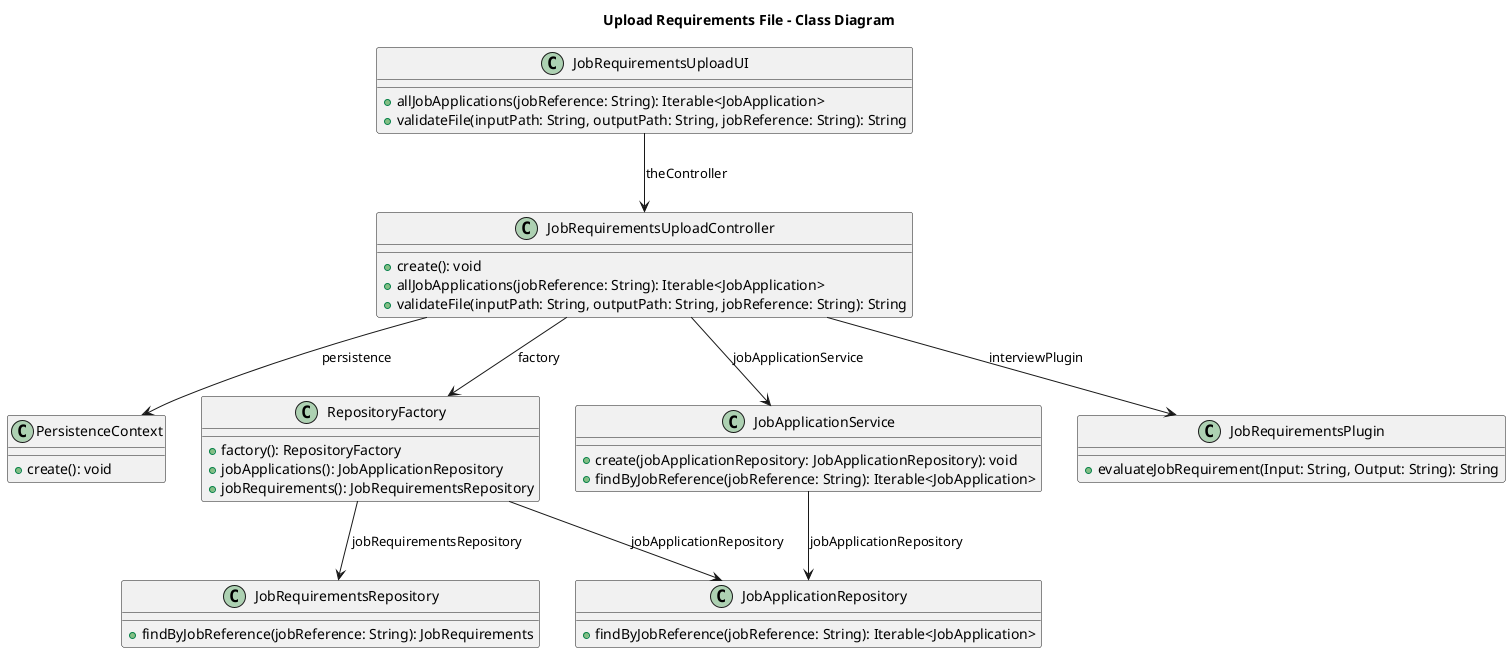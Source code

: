 @startuml
title Upload Requirements File - Class Diagram

class JobRequirementsUploadUI {
    +allJobApplications(jobReference: String): Iterable<JobApplication>
    +validateFile(inputPath: String, outputPath: String, jobReference: String): String
}

class JobRequirementsUploadController {
    +create(): void
    +allJobApplications(jobReference: String): Iterable<JobApplication>
    +validateFile(inputPath: String, outputPath: String, jobReference: String): String
}

class PersistenceContext {
    +create(): void
}

class RepositoryFactory {
    +factory(): RepositoryFactory
    +jobApplications(): JobApplicationRepository
    +jobRequirements(): JobRequirementsRepository
}

class JobApplicationService {
    +create(jobApplicationRepository: JobApplicationRepository): void
    +findByJobReference(jobReference: String): Iterable<JobApplication>
}

class JobRequirementsPlugin {
    +evaluateJobRequirement(Input: String, Output: String): String
}

class JobApplicationRepository {
    +findByJobReference(jobReference: String): Iterable<JobApplication>
}

class JobRequirementsRepository {
    +findByJobReference(jobReference: String): JobRequirements
}

JobRequirementsUploadUI --> JobRequirementsUploadController : theController
JobRequirementsUploadController --> PersistenceContext : persistence
JobRequirementsUploadController --> RepositoryFactory : factory
RepositoryFactory --> JobApplicationRepository : jobApplicationRepository
RepositoryFactory --> JobRequirementsRepository : jobRequirementsRepository
JobRequirementsUploadController --> JobApplicationService : jobApplicationService
JobApplicationService --> JobApplicationRepository : jobApplicationRepository
JobRequirementsUploadController --> JobRequirementsPlugin : interviewPlugin

@enduml
